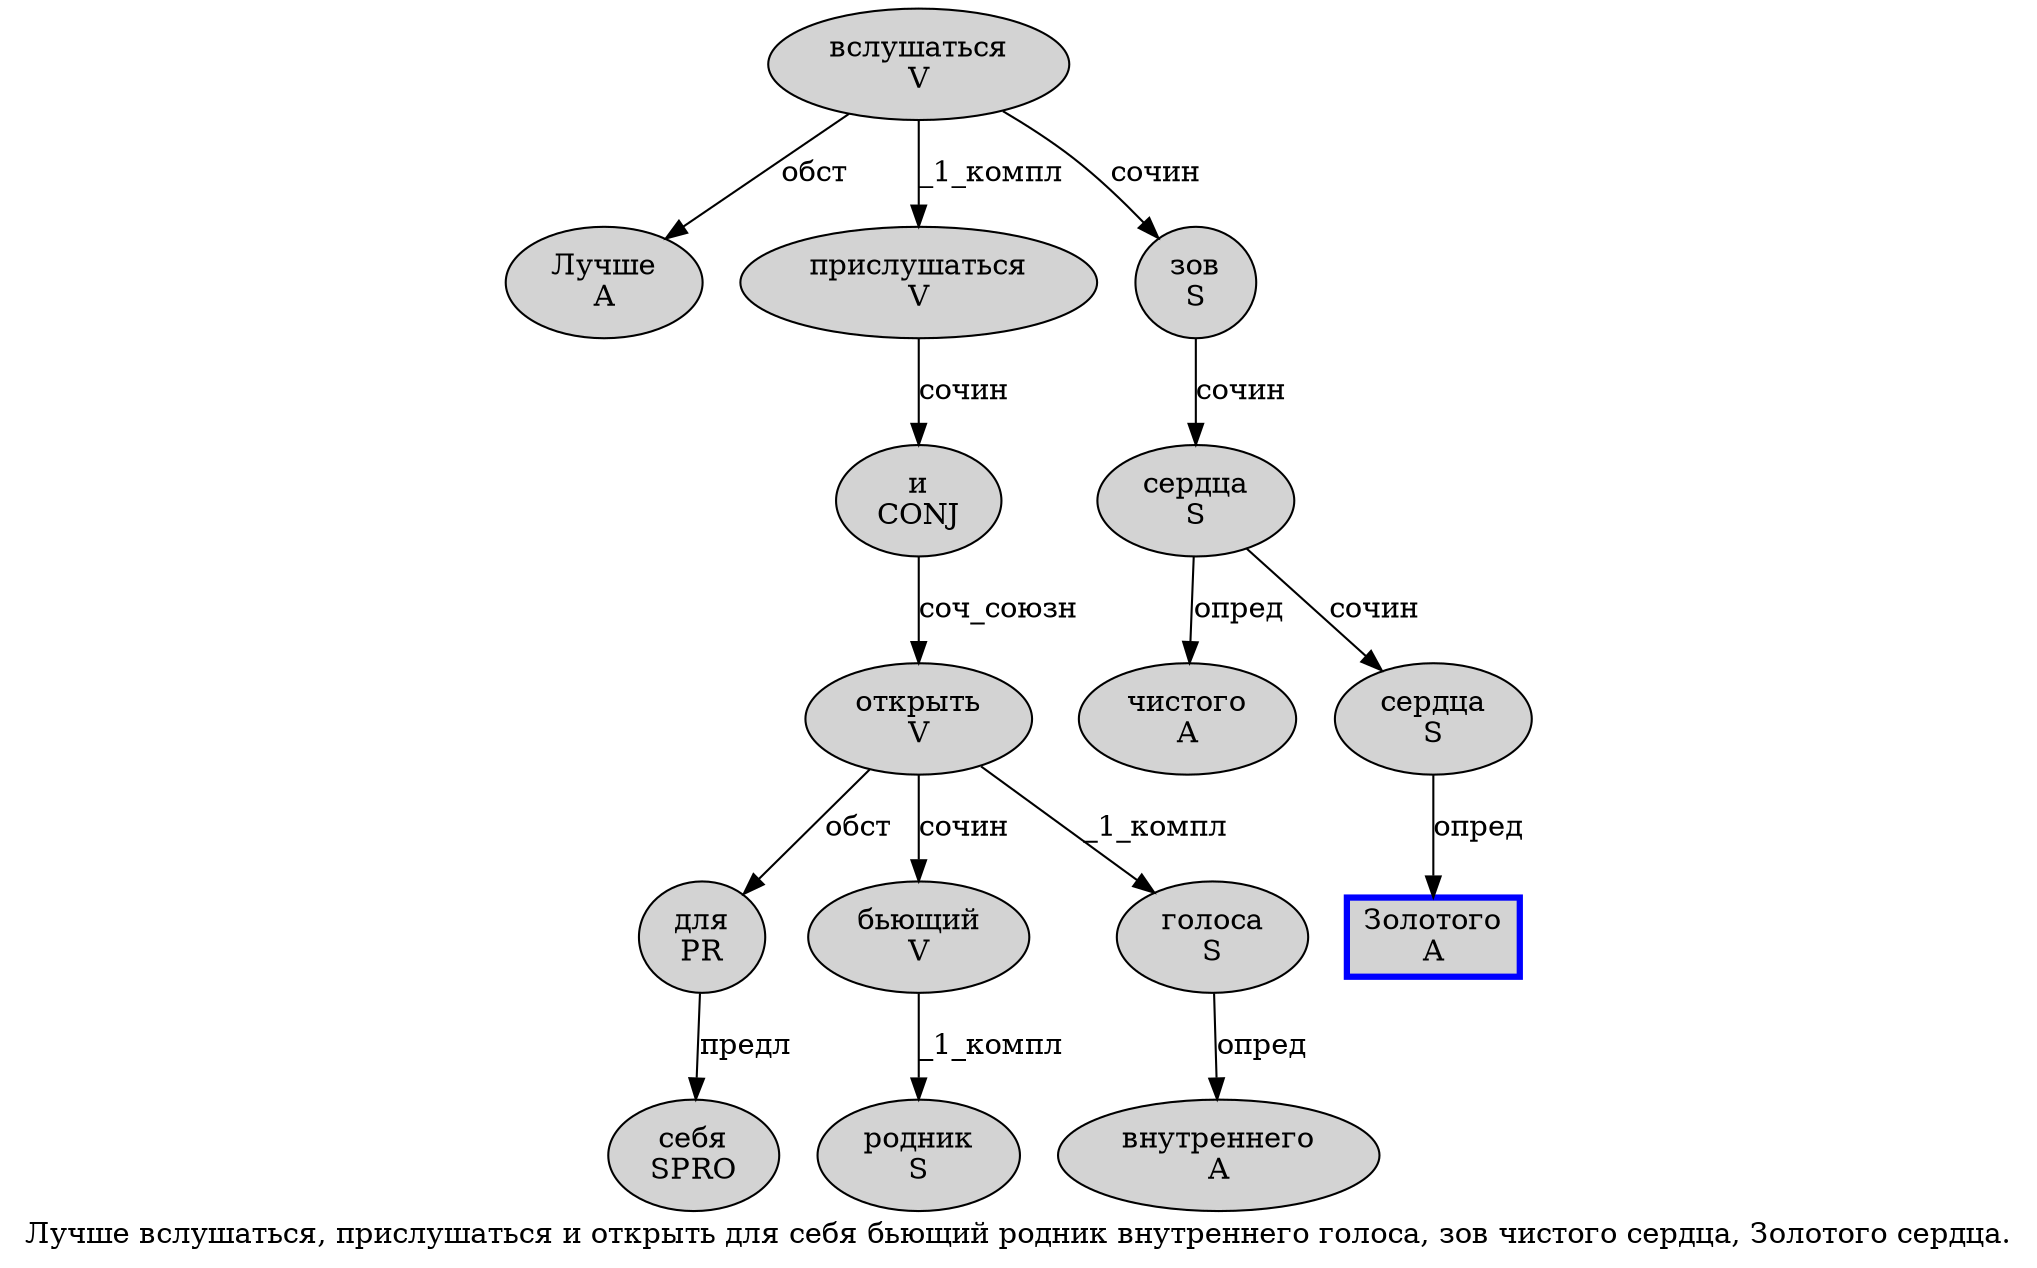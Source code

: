 digraph SENTENCE_1207 {
	graph [label="Лучше вслушаться, прислушаться и открыть для себя бьющий родник внутреннего голоса, зов чистого сердца, Золотого сердца."]
	node [style=filled]
		0 [label="Лучше
A" color="" fillcolor=lightgray penwidth=1 shape=ellipse]
		1 [label="вслушаться
V" color="" fillcolor=lightgray penwidth=1 shape=ellipse]
		3 [label="прислушаться
V" color="" fillcolor=lightgray penwidth=1 shape=ellipse]
		4 [label="и
CONJ" color="" fillcolor=lightgray penwidth=1 shape=ellipse]
		5 [label="открыть
V" color="" fillcolor=lightgray penwidth=1 shape=ellipse]
		6 [label="для
PR" color="" fillcolor=lightgray penwidth=1 shape=ellipse]
		7 [label="себя
SPRO" color="" fillcolor=lightgray penwidth=1 shape=ellipse]
		8 [label="бьющий
V" color="" fillcolor=lightgray penwidth=1 shape=ellipse]
		9 [label="родник
S" color="" fillcolor=lightgray penwidth=1 shape=ellipse]
		10 [label="внутреннего
A" color="" fillcolor=lightgray penwidth=1 shape=ellipse]
		11 [label="голоса
S" color="" fillcolor=lightgray penwidth=1 shape=ellipse]
		13 [label="зов
S" color="" fillcolor=lightgray penwidth=1 shape=ellipse]
		14 [label="чистого
A" color="" fillcolor=lightgray penwidth=1 shape=ellipse]
		15 [label="сердца
S" color="" fillcolor=lightgray penwidth=1 shape=ellipse]
		17 [label="Золотого
A" color=blue fillcolor=lightgray penwidth=3 shape=box]
		18 [label="сердца
S" color="" fillcolor=lightgray penwidth=1 shape=ellipse]
			13 -> 15 [label="сочин"]
			11 -> 10 [label="опред"]
			18 -> 17 [label="опред"]
			1 -> 0 [label="обст"]
			1 -> 3 [label="_1_компл"]
			1 -> 13 [label="сочин"]
			8 -> 9 [label="_1_компл"]
			15 -> 14 [label="опред"]
			15 -> 18 [label="сочин"]
			5 -> 6 [label="обст"]
			5 -> 8 [label="сочин"]
			5 -> 11 [label="_1_компл"]
			3 -> 4 [label="сочин"]
			6 -> 7 [label="предл"]
			4 -> 5 [label="соч_союзн"]
}
